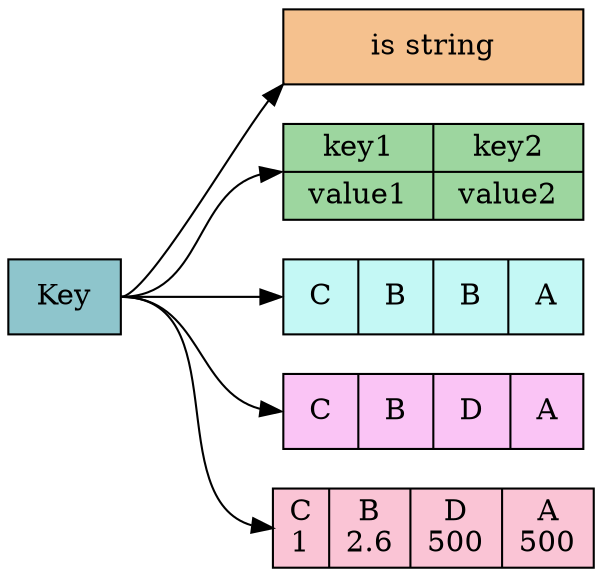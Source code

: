 digraph structs {
  rankdir = LR;
  node [shape=record, style=filled];

  key [label="Key", shape=box, fillcolor="#8ec5cc"]
  string [label="<f0>is string", width=2, fillcolor="#f5c18e"];
  hashtable [label="{key1|key2}|{value1|value2}", width=2, fillcolor="#9dd69f"]
  linklist [label="{<f0> C | B | B | A}", width=2, fillcolor="#c4f8f5"]
  set [label="{C | B | D | A}", width=2, fillcolor="#fac4f5"]
  sortset [label="{C\n1 | B\n2.6 | D\n500 | A\n500}",width=2, fillcolor="#fac4d5"];

  key:e -> string:f0 [minlen=2];
  key:e -> hashtable:w [minlen=2];
  key:e -> linklist:f0 [minlen=2];
  key:e -> set:w [minlen=2];
  key:e -> sortset:w [minlen=2];
}
